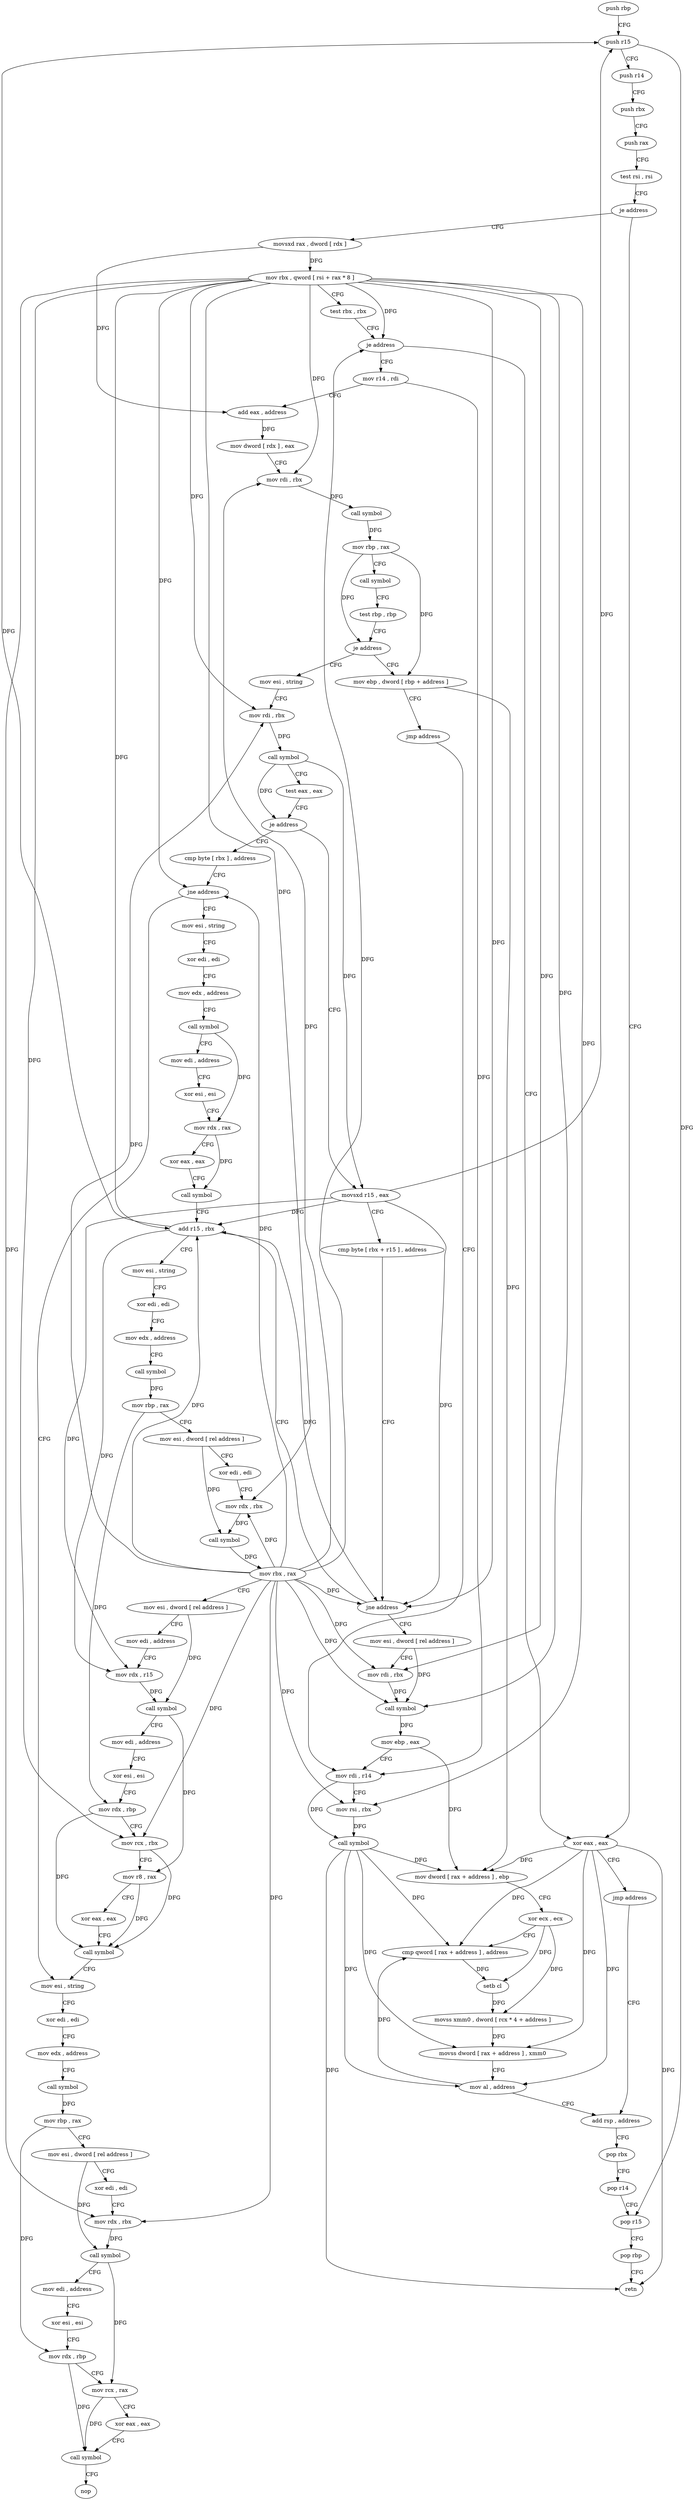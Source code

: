 digraph "func" {
"4245248" [label = "push rbp" ]
"4245249" [label = "push r15" ]
"4245251" [label = "push r14" ]
"4245253" [label = "push rbx" ]
"4245254" [label = "push rax" ]
"4245255" [label = "test rsi , rsi" ]
"4245258" [label = "je address" ]
"4245306" [label = "xor eax , eax" ]
"4245260" [label = "movsxd rax , dword [ rdx ]" ]
"4245308" [label = "jmp address" ]
"4245393" [label = "add rsp , address" ]
"4245263" [label = "mov rbx , qword [ rsi + rax * 8 ]" ]
"4245267" [label = "test rbx , rbx" ]
"4245270" [label = "je address" ]
"4245272" [label = "mov r14 , rdi" ]
"4245397" [label = "pop rbx" ]
"4245398" [label = "pop r14" ]
"4245400" [label = "pop r15" ]
"4245402" [label = "pop rbp" ]
"4245403" [label = "retn" ]
"4245275" [label = "add eax , address" ]
"4245278" [label = "mov dword [ rdx ] , eax" ]
"4245280" [label = "mov rdi , rbx" ]
"4245283" [label = "call symbol" ]
"4245288" [label = "mov rbp , rax" ]
"4245291" [label = "call symbol" ]
"4245296" [label = "test rbp , rbp" ]
"4245299" [label = "je address" ]
"4245310" [label = "mov esi , string" ]
"4245301" [label = "mov ebp , dword [ rbp + address ]" ]
"4245315" [label = "mov rdi , rbx" ]
"4245318" [label = "call symbol" ]
"4245323" [label = "test eax , eax" ]
"4245325" [label = "je address" ]
"4245404" [label = "cmp byte [ rbx ] , address" ]
"4245327" [label = "movsxd r15 , eax" ]
"4245304" [label = "jmp address" ]
"4245353" [label = "mov rdi , r14" ]
"4245407" [label = "jne address" ]
"4245527" [label = "mov esi , string" ]
"4245409" [label = "mov esi , string" ]
"4245330" [label = "cmp byte [ rbx + r15 ] , address" ]
"4245335" [label = "jne address" ]
"4245443" [label = "add r15 , rbx" ]
"4245337" [label = "mov esi , dword [ rel address ]" ]
"4245356" [label = "mov rsi , rbx" ]
"4245359" [label = "call symbol" ]
"4245364" [label = "mov dword [ rax + address ] , ebp" ]
"4245367" [label = "xor ecx , ecx" ]
"4245369" [label = "cmp qword [ rax + address ] , address" ]
"4245374" [label = "setb cl" ]
"4245377" [label = "movss xmm0 , dword [ rcx * 4 + address ]" ]
"4245386" [label = "movss dword [ rax + address ] , xmm0" ]
"4245391" [label = "mov al , address" ]
"4245532" [label = "xor edi , edi" ]
"4245534" [label = "mov edx , address" ]
"4245539" [label = "call symbol" ]
"4245544" [label = "mov rbp , rax" ]
"4245547" [label = "mov esi , dword [ rel address ]" ]
"4245553" [label = "xor edi , edi" ]
"4245555" [label = "mov rdx , rbx" ]
"4245558" [label = "call symbol" ]
"4245563" [label = "mov edi , address" ]
"4245568" [label = "xor esi , esi" ]
"4245570" [label = "mov rdx , rbp" ]
"4245573" [label = "mov rcx , rax" ]
"4245576" [label = "xor eax , eax" ]
"4245578" [label = "call symbol" ]
"4245583" [label = "nop" ]
"4245414" [label = "xor edi , edi" ]
"4245416" [label = "mov edx , address" ]
"4245421" [label = "call symbol" ]
"4245426" [label = "mov edi , address" ]
"4245431" [label = "xor esi , esi" ]
"4245433" [label = "mov rdx , rax" ]
"4245436" [label = "xor eax , eax" ]
"4245438" [label = "call symbol" ]
"4245446" [label = "mov esi , string" ]
"4245451" [label = "xor edi , edi" ]
"4245453" [label = "mov edx , address" ]
"4245458" [label = "call symbol" ]
"4245463" [label = "mov rbp , rax" ]
"4245466" [label = "mov esi , dword [ rel address ]" ]
"4245472" [label = "xor edi , edi" ]
"4245474" [label = "mov rdx , rbx" ]
"4245477" [label = "call symbol" ]
"4245482" [label = "mov rbx , rax" ]
"4245485" [label = "mov esi , dword [ rel address ]" ]
"4245491" [label = "mov edi , address" ]
"4245496" [label = "mov rdx , r15" ]
"4245499" [label = "call symbol" ]
"4245504" [label = "mov edi , address" ]
"4245509" [label = "xor esi , esi" ]
"4245511" [label = "mov rdx , rbp" ]
"4245514" [label = "mov rcx , rbx" ]
"4245517" [label = "mov r8 , rax" ]
"4245520" [label = "xor eax , eax" ]
"4245522" [label = "call symbol" ]
"4245343" [label = "mov rdi , rbx" ]
"4245346" [label = "call symbol" ]
"4245351" [label = "mov ebp , eax" ]
"4245248" -> "4245249" [ label = "CFG" ]
"4245249" -> "4245251" [ label = "CFG" ]
"4245249" -> "4245400" [ label = "DFG" ]
"4245251" -> "4245253" [ label = "CFG" ]
"4245253" -> "4245254" [ label = "CFG" ]
"4245254" -> "4245255" [ label = "CFG" ]
"4245255" -> "4245258" [ label = "CFG" ]
"4245258" -> "4245306" [ label = "CFG" ]
"4245258" -> "4245260" [ label = "CFG" ]
"4245306" -> "4245308" [ label = "CFG" ]
"4245306" -> "4245403" [ label = "DFG" ]
"4245306" -> "4245364" [ label = "DFG" ]
"4245306" -> "4245369" [ label = "DFG" ]
"4245306" -> "4245386" [ label = "DFG" ]
"4245306" -> "4245391" [ label = "DFG" ]
"4245260" -> "4245263" [ label = "DFG" ]
"4245260" -> "4245275" [ label = "DFG" ]
"4245308" -> "4245393" [ label = "CFG" ]
"4245393" -> "4245397" [ label = "CFG" ]
"4245263" -> "4245267" [ label = "CFG" ]
"4245263" -> "4245270" [ label = "DFG" ]
"4245263" -> "4245280" [ label = "DFG" ]
"4245263" -> "4245315" [ label = "DFG" ]
"4245263" -> "4245407" [ label = "DFG" ]
"4245263" -> "4245335" [ label = "DFG" ]
"4245263" -> "4245356" [ label = "DFG" ]
"4245263" -> "4245555" [ label = "DFG" ]
"4245263" -> "4245443" [ label = "DFG" ]
"4245263" -> "4245474" [ label = "DFG" ]
"4245263" -> "4245514" [ label = "DFG" ]
"4245263" -> "4245343" [ label = "DFG" ]
"4245263" -> "4245346" [ label = "DFG" ]
"4245267" -> "4245270" [ label = "CFG" ]
"4245270" -> "4245306" [ label = "CFG" ]
"4245270" -> "4245272" [ label = "CFG" ]
"4245272" -> "4245275" [ label = "CFG" ]
"4245272" -> "4245353" [ label = "DFG" ]
"4245397" -> "4245398" [ label = "CFG" ]
"4245398" -> "4245400" [ label = "CFG" ]
"4245400" -> "4245402" [ label = "CFG" ]
"4245402" -> "4245403" [ label = "CFG" ]
"4245275" -> "4245278" [ label = "DFG" ]
"4245278" -> "4245280" [ label = "CFG" ]
"4245280" -> "4245283" [ label = "DFG" ]
"4245283" -> "4245288" [ label = "DFG" ]
"4245288" -> "4245291" [ label = "CFG" ]
"4245288" -> "4245299" [ label = "DFG" ]
"4245288" -> "4245301" [ label = "DFG" ]
"4245291" -> "4245296" [ label = "CFG" ]
"4245296" -> "4245299" [ label = "CFG" ]
"4245299" -> "4245310" [ label = "CFG" ]
"4245299" -> "4245301" [ label = "CFG" ]
"4245310" -> "4245315" [ label = "CFG" ]
"4245301" -> "4245304" [ label = "CFG" ]
"4245301" -> "4245364" [ label = "DFG" ]
"4245315" -> "4245318" [ label = "DFG" ]
"4245318" -> "4245323" [ label = "CFG" ]
"4245318" -> "4245325" [ label = "DFG" ]
"4245318" -> "4245327" [ label = "DFG" ]
"4245323" -> "4245325" [ label = "CFG" ]
"4245325" -> "4245404" [ label = "CFG" ]
"4245325" -> "4245327" [ label = "CFG" ]
"4245404" -> "4245407" [ label = "CFG" ]
"4245327" -> "4245330" [ label = "CFG" ]
"4245327" -> "4245249" [ label = "DFG" ]
"4245327" -> "4245335" [ label = "DFG" ]
"4245327" -> "4245443" [ label = "DFG" ]
"4245327" -> "4245496" [ label = "DFG" ]
"4245304" -> "4245353" [ label = "CFG" ]
"4245353" -> "4245356" [ label = "CFG" ]
"4245353" -> "4245359" [ label = "DFG" ]
"4245407" -> "4245527" [ label = "CFG" ]
"4245407" -> "4245409" [ label = "CFG" ]
"4245527" -> "4245532" [ label = "CFG" ]
"4245409" -> "4245414" [ label = "CFG" ]
"4245330" -> "4245335" [ label = "CFG" ]
"4245335" -> "4245443" [ label = "CFG" ]
"4245335" -> "4245337" [ label = "CFG" ]
"4245443" -> "4245446" [ label = "CFG" ]
"4245443" -> "4245249" [ label = "DFG" ]
"4245443" -> "4245335" [ label = "DFG" ]
"4245443" -> "4245496" [ label = "DFG" ]
"4245337" -> "4245343" [ label = "CFG" ]
"4245337" -> "4245346" [ label = "DFG" ]
"4245356" -> "4245359" [ label = "DFG" ]
"4245359" -> "4245364" [ label = "DFG" ]
"4245359" -> "4245403" [ label = "DFG" ]
"4245359" -> "4245369" [ label = "DFG" ]
"4245359" -> "4245386" [ label = "DFG" ]
"4245359" -> "4245391" [ label = "DFG" ]
"4245364" -> "4245367" [ label = "CFG" ]
"4245367" -> "4245369" [ label = "CFG" ]
"4245367" -> "4245374" [ label = "DFG" ]
"4245367" -> "4245377" [ label = "DFG" ]
"4245369" -> "4245374" [ label = "DFG" ]
"4245374" -> "4245377" [ label = "DFG" ]
"4245377" -> "4245386" [ label = "DFG" ]
"4245386" -> "4245391" [ label = "CFG" ]
"4245391" -> "4245393" [ label = "CFG" ]
"4245391" -> "4245369" [ label = "DFG" ]
"4245532" -> "4245534" [ label = "CFG" ]
"4245534" -> "4245539" [ label = "CFG" ]
"4245539" -> "4245544" [ label = "DFG" ]
"4245544" -> "4245547" [ label = "CFG" ]
"4245544" -> "4245570" [ label = "DFG" ]
"4245547" -> "4245553" [ label = "CFG" ]
"4245547" -> "4245558" [ label = "DFG" ]
"4245553" -> "4245555" [ label = "CFG" ]
"4245555" -> "4245558" [ label = "DFG" ]
"4245558" -> "4245563" [ label = "CFG" ]
"4245558" -> "4245573" [ label = "DFG" ]
"4245563" -> "4245568" [ label = "CFG" ]
"4245568" -> "4245570" [ label = "CFG" ]
"4245570" -> "4245573" [ label = "CFG" ]
"4245570" -> "4245578" [ label = "DFG" ]
"4245573" -> "4245576" [ label = "CFG" ]
"4245573" -> "4245578" [ label = "DFG" ]
"4245576" -> "4245578" [ label = "CFG" ]
"4245578" -> "4245583" [ label = "CFG" ]
"4245414" -> "4245416" [ label = "CFG" ]
"4245416" -> "4245421" [ label = "CFG" ]
"4245421" -> "4245426" [ label = "CFG" ]
"4245421" -> "4245433" [ label = "DFG" ]
"4245426" -> "4245431" [ label = "CFG" ]
"4245431" -> "4245433" [ label = "CFG" ]
"4245433" -> "4245436" [ label = "CFG" ]
"4245433" -> "4245438" [ label = "DFG" ]
"4245436" -> "4245438" [ label = "CFG" ]
"4245438" -> "4245443" [ label = "CFG" ]
"4245446" -> "4245451" [ label = "CFG" ]
"4245451" -> "4245453" [ label = "CFG" ]
"4245453" -> "4245458" [ label = "CFG" ]
"4245458" -> "4245463" [ label = "DFG" ]
"4245463" -> "4245466" [ label = "CFG" ]
"4245463" -> "4245511" [ label = "DFG" ]
"4245466" -> "4245472" [ label = "CFG" ]
"4245466" -> "4245477" [ label = "DFG" ]
"4245472" -> "4245474" [ label = "CFG" ]
"4245474" -> "4245477" [ label = "DFG" ]
"4245477" -> "4245482" [ label = "DFG" ]
"4245482" -> "4245485" [ label = "CFG" ]
"4245482" -> "4245270" [ label = "DFG" ]
"4245482" -> "4245280" [ label = "DFG" ]
"4245482" -> "4245315" [ label = "DFG" ]
"4245482" -> "4245407" [ label = "DFG" ]
"4245482" -> "4245356" [ label = "DFG" ]
"4245482" -> "4245555" [ label = "DFG" ]
"4245482" -> "4245443" [ label = "DFG" ]
"4245482" -> "4245474" [ label = "DFG" ]
"4245482" -> "4245335" [ label = "DFG" ]
"4245482" -> "4245514" [ label = "DFG" ]
"4245482" -> "4245343" [ label = "DFG" ]
"4245482" -> "4245346" [ label = "DFG" ]
"4245485" -> "4245491" [ label = "CFG" ]
"4245485" -> "4245499" [ label = "DFG" ]
"4245491" -> "4245496" [ label = "CFG" ]
"4245496" -> "4245499" [ label = "DFG" ]
"4245499" -> "4245504" [ label = "CFG" ]
"4245499" -> "4245517" [ label = "DFG" ]
"4245504" -> "4245509" [ label = "CFG" ]
"4245509" -> "4245511" [ label = "CFG" ]
"4245511" -> "4245514" [ label = "CFG" ]
"4245511" -> "4245522" [ label = "DFG" ]
"4245514" -> "4245517" [ label = "CFG" ]
"4245514" -> "4245522" [ label = "DFG" ]
"4245517" -> "4245520" [ label = "CFG" ]
"4245517" -> "4245522" [ label = "DFG" ]
"4245520" -> "4245522" [ label = "CFG" ]
"4245522" -> "4245527" [ label = "CFG" ]
"4245343" -> "4245346" [ label = "DFG" ]
"4245346" -> "4245351" [ label = "DFG" ]
"4245351" -> "4245353" [ label = "CFG" ]
"4245351" -> "4245364" [ label = "DFG" ]
}
